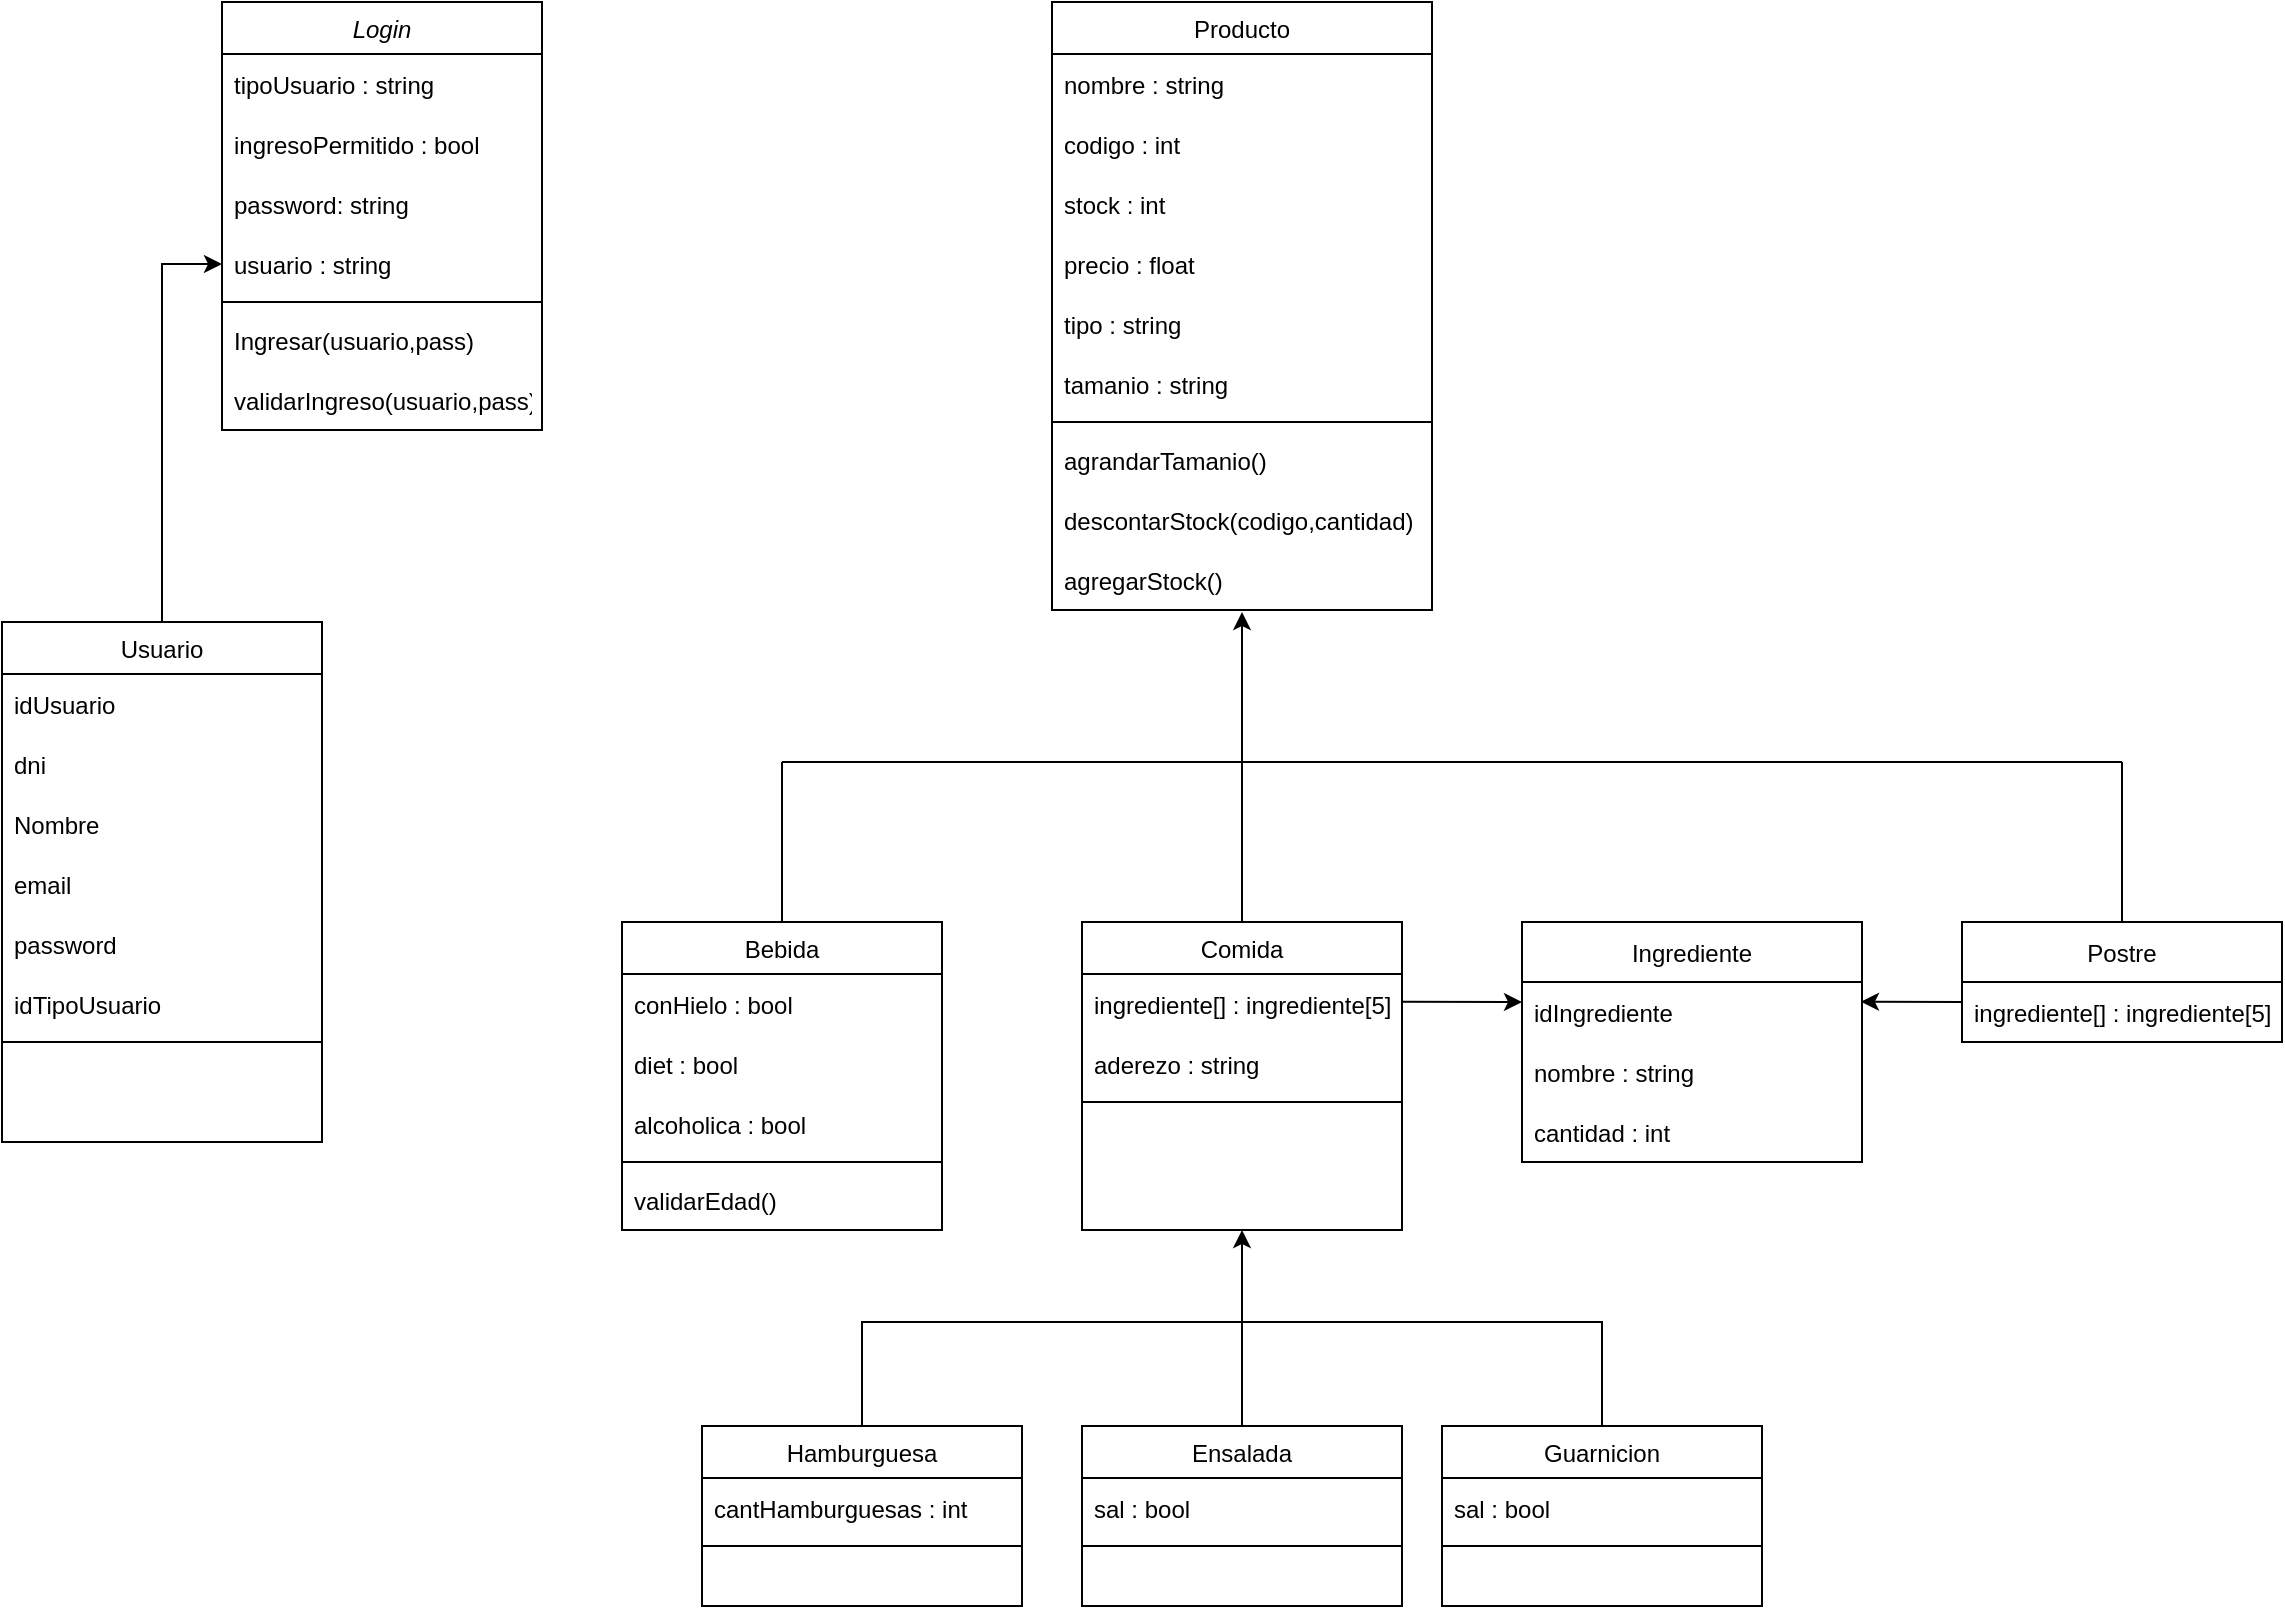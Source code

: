 <mxfile version="18.0.3" type="device"><diagram id="C5RBs43oDa-KdzZeNtuy" name="Page-1"><mxGraphModel dx="1447" dy="767" grid="1" gridSize="5" guides="1" tooltips="1" connect="1" arrows="1" fold="1" page="1" pageScale="1" pageWidth="827" pageHeight="1169" background="#FFFFFF" math="0" shadow="0"><root><mxCell id="WIyWlLk6GJQsqaUBKTNV-0"/><mxCell id="WIyWlLk6GJQsqaUBKTNV-1" parent="WIyWlLk6GJQsqaUBKTNV-0"/><mxCell id="zkfFHV4jXpPFQw0GAbJ--0" value="Login" style="swimlane;fontStyle=2;align=center;verticalAlign=top;childLayout=stackLayout;horizontal=1;startSize=26;horizontalStack=0;resizeParent=1;resizeLast=0;collapsible=1;marginBottom=0;rounded=0;shadow=0;strokeWidth=1;" parent="WIyWlLk6GJQsqaUBKTNV-1" vertex="1"><mxGeometry x="220" y="120" width="160" height="214" as="geometry"><mxRectangle x="230" y="140" width="160" height="26" as="alternateBounds"/></mxGeometry></mxCell><mxCell id="uJZiuVPW-BCh042Yyzsk-121" value="tipoUsuario : string" style="text;strokeColor=none;fillColor=none;align=left;verticalAlign=middle;spacingLeft=4;spacingRight=4;overflow=hidden;points=[[0,0.5],[1,0.5]];portConstraint=eastwest;rotatable=0;" parent="zkfFHV4jXpPFQw0GAbJ--0" vertex="1"><mxGeometry y="26" width="160" height="30" as="geometry"/></mxCell><mxCell id="uJZiuVPW-BCh042Yyzsk-120" value="ingresoPermitido : bool" style="text;strokeColor=none;fillColor=none;align=left;verticalAlign=middle;spacingLeft=4;spacingRight=4;overflow=hidden;points=[[0,0.5],[1,0.5]];portConstraint=eastwest;rotatable=0;" parent="zkfFHV4jXpPFQw0GAbJ--0" vertex="1"><mxGeometry y="56" width="160" height="30" as="geometry"/></mxCell><mxCell id="uJZiuVPW-BCh042Yyzsk-119" value="password: string" style="text;strokeColor=none;fillColor=none;align=left;verticalAlign=middle;spacingLeft=4;spacingRight=4;overflow=hidden;points=[[0,0.5],[1,0.5]];portConstraint=eastwest;rotatable=0;" parent="zkfFHV4jXpPFQw0GAbJ--0" vertex="1"><mxGeometry y="86" width="160" height="30" as="geometry"/></mxCell><mxCell id="uJZiuVPW-BCh042Yyzsk-118" value="usuario : string" style="text;strokeColor=none;fillColor=none;align=left;verticalAlign=middle;spacingLeft=4;spacingRight=4;overflow=hidden;points=[[0,0.5],[1,0.5]];portConstraint=eastwest;rotatable=0;" parent="zkfFHV4jXpPFQw0GAbJ--0" vertex="1"><mxGeometry y="116" width="160" height="30" as="geometry"/></mxCell><mxCell id="zkfFHV4jXpPFQw0GAbJ--4" value="" style="line;html=1;strokeWidth=1;align=left;verticalAlign=middle;spacingTop=-1;spacingLeft=3;spacingRight=3;rotatable=0;labelPosition=right;points=[];portConstraint=eastwest;" parent="zkfFHV4jXpPFQw0GAbJ--0" vertex="1"><mxGeometry y="146" width="160" height="8" as="geometry"/></mxCell><mxCell id="uJZiuVPW-BCh042Yyzsk-13" value="Ingresar(usuario,pass) " style="text;strokeColor=none;fillColor=none;align=left;verticalAlign=middle;spacingLeft=4;spacingRight=4;overflow=hidden;points=[[0,0.5],[1,0.5]];portConstraint=eastwest;rotatable=0;" parent="zkfFHV4jXpPFQw0GAbJ--0" vertex="1"><mxGeometry y="154" width="160" height="30" as="geometry"/></mxCell><mxCell id="uJZiuVPW-BCh042Yyzsk-12" value="validarIngreso(usuario,pass) : bool" style="text;strokeColor=none;fillColor=none;align=left;verticalAlign=middle;spacingLeft=4;spacingRight=4;overflow=hidden;points=[[0,0.5],[1,0.5]];portConstraint=eastwest;rotatable=0;" parent="zkfFHV4jXpPFQw0GAbJ--0" vertex="1"><mxGeometry y="184" width="160" height="30" as="geometry"/></mxCell><mxCell id="uJZiuVPW-BCh042Yyzsk-129" style="edgeStyle=orthogonalEdgeStyle;rounded=0;orthogonalLoop=1;jettySize=auto;html=1;" parent="WIyWlLk6GJQsqaUBKTNV-1" source="zkfFHV4jXpPFQw0GAbJ--6" target="uJZiuVPW-BCh042Yyzsk-118" edge="1"><mxGeometry relative="1" as="geometry"/></mxCell><mxCell id="zkfFHV4jXpPFQw0GAbJ--6" value="Usuario" style="swimlane;fontStyle=0;align=center;verticalAlign=top;childLayout=stackLayout;horizontal=1;startSize=26;horizontalStack=0;resizeParent=1;resizeLast=0;collapsible=1;marginBottom=0;rounded=0;shadow=0;strokeWidth=1;" parent="WIyWlLk6GJQsqaUBKTNV-1" vertex="1"><mxGeometry x="110" y="430" width="160" height="260" as="geometry"><mxRectangle x="130" y="380" width="160" height="26" as="alternateBounds"/></mxGeometry></mxCell><mxCell id="uJZiuVPW-BCh042Yyzsk-123" value="idUsuario" style="text;strokeColor=none;fillColor=none;align=left;verticalAlign=middle;spacingLeft=4;spacingRight=4;overflow=hidden;points=[[0,0.5],[1,0.5]];portConstraint=eastwest;rotatable=0;" parent="zkfFHV4jXpPFQw0GAbJ--6" vertex="1"><mxGeometry y="26" width="160" height="30" as="geometry"/></mxCell><mxCell id="uJZiuVPW-BCh042Yyzsk-124" value="dni" style="text;strokeColor=none;fillColor=none;align=left;verticalAlign=middle;spacingLeft=4;spacingRight=4;overflow=hidden;points=[[0,0.5],[1,0.5]];portConstraint=eastwest;rotatable=0;" parent="zkfFHV4jXpPFQw0GAbJ--6" vertex="1"><mxGeometry y="56" width="160" height="30" as="geometry"/></mxCell><mxCell id="uJZiuVPW-BCh042Yyzsk-125" value="Nombre" style="text;strokeColor=none;fillColor=none;align=left;verticalAlign=middle;spacingLeft=4;spacingRight=4;overflow=hidden;points=[[0,0.5],[1,0.5]];portConstraint=eastwest;rotatable=0;" parent="zkfFHV4jXpPFQw0GAbJ--6" vertex="1"><mxGeometry y="86" width="160" height="30" as="geometry"/></mxCell><mxCell id="uJZiuVPW-BCh042Yyzsk-126" value="email" style="text;strokeColor=none;fillColor=none;align=left;verticalAlign=middle;spacingLeft=4;spacingRight=4;overflow=hidden;points=[[0,0.5],[1,0.5]];portConstraint=eastwest;rotatable=0;" parent="zkfFHV4jXpPFQw0GAbJ--6" vertex="1"><mxGeometry y="116" width="160" height="30" as="geometry"/></mxCell><mxCell id="uJZiuVPW-BCh042Yyzsk-127" value="password" style="text;strokeColor=none;fillColor=none;align=left;verticalAlign=middle;spacingLeft=4;spacingRight=4;overflow=hidden;points=[[0,0.5],[1,0.5]];portConstraint=eastwest;rotatable=0;" parent="zkfFHV4jXpPFQw0GAbJ--6" vertex="1"><mxGeometry y="146" width="160" height="30" as="geometry"/></mxCell><mxCell id="uJZiuVPW-BCh042Yyzsk-128" value="idTipoUsuario" style="text;strokeColor=none;fillColor=none;align=left;verticalAlign=middle;spacingLeft=4;spacingRight=4;overflow=hidden;points=[[0,0.5],[1,0.5]];portConstraint=eastwest;rotatable=0;" parent="zkfFHV4jXpPFQw0GAbJ--6" vertex="1"><mxGeometry y="176" width="160" height="30" as="geometry"/></mxCell><mxCell id="zkfFHV4jXpPFQw0GAbJ--9" value="" style="line;html=1;strokeWidth=1;align=left;verticalAlign=middle;spacingTop=-1;spacingLeft=3;spacingRight=3;rotatable=0;labelPosition=right;points=[];portConstraint=eastwest;" parent="zkfFHV4jXpPFQw0GAbJ--6" vertex="1"><mxGeometry y="206" width="160" height="8" as="geometry"/></mxCell><mxCell id="zkfFHV4jXpPFQw0GAbJ--17" value="Producto" style="swimlane;fontStyle=0;align=center;verticalAlign=top;childLayout=stackLayout;horizontal=1;startSize=26;horizontalStack=0;resizeParent=1;resizeLast=0;collapsible=1;marginBottom=0;rounded=0;shadow=0;strokeWidth=1;" parent="WIyWlLk6GJQsqaUBKTNV-1" vertex="1"><mxGeometry x="635" y="120" width="190" height="304" as="geometry"><mxRectangle x="550" y="140" width="160" height="26" as="alternateBounds"/></mxGeometry></mxCell><mxCell id="uJZiuVPW-BCh042Yyzsk-51" value="nombre : string" style="text;strokeColor=none;fillColor=none;align=left;verticalAlign=middle;spacingLeft=4;spacingRight=4;overflow=hidden;points=[[0,0.5],[1,0.5]];portConstraint=eastwest;rotatable=0;" parent="zkfFHV4jXpPFQw0GAbJ--17" vertex="1"><mxGeometry y="26" width="190" height="30" as="geometry"/></mxCell><mxCell id="uJZiuVPW-BCh042Yyzsk-50" value="codigo : int" style="text;strokeColor=none;fillColor=none;align=left;verticalAlign=middle;spacingLeft=4;spacingRight=4;overflow=hidden;points=[[0,0.5],[1,0.5]];portConstraint=eastwest;rotatable=0;" parent="zkfFHV4jXpPFQw0GAbJ--17" vertex="1"><mxGeometry y="56" width="190" height="30" as="geometry"/></mxCell><mxCell id="uJZiuVPW-BCh042Yyzsk-52" value="stock : int" style="text;strokeColor=none;fillColor=none;align=left;verticalAlign=middle;spacingLeft=4;spacingRight=4;overflow=hidden;points=[[0,0.5],[1,0.5]];portConstraint=eastwest;rotatable=0;" parent="zkfFHV4jXpPFQw0GAbJ--17" vertex="1"><mxGeometry y="86" width="190" height="30" as="geometry"/></mxCell><mxCell id="uJZiuVPW-BCh042Yyzsk-53" value="precio : float" style="text;strokeColor=none;fillColor=none;align=left;verticalAlign=middle;spacingLeft=4;spacingRight=4;overflow=hidden;points=[[0,0.5],[1,0.5]];portConstraint=eastwest;rotatable=0;" parent="zkfFHV4jXpPFQw0GAbJ--17" vertex="1"><mxGeometry y="116" width="190" height="30" as="geometry"/></mxCell><mxCell id="uJZiuVPW-BCh042Yyzsk-54" value="tipo : string" style="text;strokeColor=none;fillColor=none;align=left;verticalAlign=middle;spacingLeft=4;spacingRight=4;overflow=hidden;points=[[0,0.5],[1,0.5]];portConstraint=eastwest;rotatable=0;" parent="zkfFHV4jXpPFQw0GAbJ--17" vertex="1"><mxGeometry y="146" width="190" height="30" as="geometry"/></mxCell><mxCell id="uJZiuVPW-BCh042Yyzsk-55" value="tamanio : string" style="text;strokeColor=none;fillColor=none;align=left;verticalAlign=middle;spacingLeft=4;spacingRight=4;overflow=hidden;points=[[0,0.5],[1,0.5]];portConstraint=eastwest;rotatable=0;" parent="zkfFHV4jXpPFQw0GAbJ--17" vertex="1"><mxGeometry y="176" width="190" height="30" as="geometry"/></mxCell><mxCell id="zkfFHV4jXpPFQw0GAbJ--23" value="" style="line;html=1;strokeWidth=1;align=left;verticalAlign=middle;spacingTop=-1;spacingLeft=3;spacingRight=3;rotatable=0;labelPosition=right;points=[];portConstraint=eastwest;" parent="zkfFHV4jXpPFQw0GAbJ--17" vertex="1"><mxGeometry y="206" width="190" height="8" as="geometry"/></mxCell><mxCell id="uJZiuVPW-BCh042Yyzsk-64" value="agrandarTamanio()" style="text;strokeColor=none;fillColor=none;align=left;verticalAlign=middle;spacingLeft=4;spacingRight=4;overflow=hidden;points=[[0,0.5],[1,0.5]];portConstraint=eastwest;rotatable=0;" parent="zkfFHV4jXpPFQw0GAbJ--17" vertex="1"><mxGeometry y="214" width="190" height="30" as="geometry"/></mxCell><mxCell id="uJZiuVPW-BCh042Yyzsk-63" value="descontarStock(codigo,cantidad)" style="text;strokeColor=none;fillColor=none;align=left;verticalAlign=middle;spacingLeft=4;spacingRight=4;overflow=hidden;points=[[0,0.5],[1,0.5]];portConstraint=eastwest;rotatable=0;" parent="zkfFHV4jXpPFQw0GAbJ--17" vertex="1"><mxGeometry y="244" width="190" height="30" as="geometry"/></mxCell><mxCell id="uJZiuVPW-BCh042Yyzsk-62" value="agregarStock()" style="text;strokeColor=none;fillColor=none;align=left;verticalAlign=middle;spacingLeft=4;spacingRight=4;overflow=hidden;points=[[0,0.5],[1,0.5]];portConstraint=eastwest;rotatable=0;" parent="zkfFHV4jXpPFQw0GAbJ--17" vertex="1"><mxGeometry y="274" width="190" height="30" as="geometry"/></mxCell><mxCell id="uJZiuVPW-BCh042Yyzsk-39" value="Ingrediente" style="swimlane;fontStyle=0;childLayout=stackLayout;horizontal=1;startSize=30;horizontalStack=0;resizeParent=1;resizeParentMax=0;resizeLast=0;collapsible=1;marginBottom=0;" parent="WIyWlLk6GJQsqaUBKTNV-1" vertex="1"><mxGeometry x="870" y="580" width="170" height="120" as="geometry"/></mxCell><mxCell id="uJZiuVPW-BCh042Yyzsk-40" value="idIngrediente" style="text;strokeColor=none;fillColor=none;align=left;verticalAlign=middle;spacingLeft=4;spacingRight=4;overflow=hidden;points=[[0,0.5],[1,0.5]];portConstraint=eastwest;rotatable=0;" parent="uJZiuVPW-BCh042Yyzsk-39" vertex="1"><mxGeometry y="30" width="170" height="30" as="geometry"/></mxCell><mxCell id="uJZiuVPW-BCh042Yyzsk-41" value="nombre : string" style="text;strokeColor=none;fillColor=none;align=left;verticalAlign=middle;spacingLeft=4;spacingRight=4;overflow=hidden;points=[[0,0.5],[1,0.5]];portConstraint=eastwest;rotatable=0;" parent="uJZiuVPW-BCh042Yyzsk-39" vertex="1"><mxGeometry y="60" width="170" height="30" as="geometry"/></mxCell><mxCell id="uJZiuVPW-BCh042Yyzsk-42" value="cantidad : int" style="text;strokeColor=none;fillColor=none;align=left;verticalAlign=middle;spacingLeft=4;spacingRight=4;overflow=hidden;points=[[0,0.5],[1,0.5]];portConstraint=eastwest;rotatable=0;" parent="uJZiuVPW-BCh042Yyzsk-39" vertex="1"><mxGeometry y="90" width="170" height="30" as="geometry"/></mxCell><mxCell id="uJZiuVPW-BCh042Yyzsk-43" value="Postre" style="swimlane;fontStyle=0;childLayout=stackLayout;horizontal=1;startSize=30;horizontalStack=0;resizeParent=1;resizeParentMax=0;resizeLast=0;collapsible=1;marginBottom=0;" parent="WIyWlLk6GJQsqaUBKTNV-1" vertex="1"><mxGeometry x="1090" y="580" width="160" height="60" as="geometry"/></mxCell><mxCell id="uJZiuVPW-BCh042Yyzsk-44" value="ingrediente[] : ingrediente[5]" style="text;strokeColor=none;fillColor=none;align=left;verticalAlign=middle;spacingLeft=4;spacingRight=4;overflow=hidden;points=[[0,0.5],[1,0.5]];portConstraint=eastwest;rotatable=0;" parent="uJZiuVPW-BCh042Yyzsk-43" vertex="1"><mxGeometry y="30" width="160" height="30" as="geometry"/></mxCell><mxCell id="uJZiuVPW-BCh042Yyzsk-49" style="edgeStyle=orthogonalEdgeStyle;rounded=0;orthogonalLoop=1;jettySize=auto;html=1;entryX=0.997;entryY=0.329;entryDx=0;entryDy=0;entryPerimeter=0;" parent="WIyWlLk6GJQsqaUBKTNV-1" target="uJZiuVPW-BCh042Yyzsk-40" edge="1"><mxGeometry relative="1" as="geometry"><Array as="points"><mxPoint x="1090" y="620"/></Array><mxPoint x="1090" y="620" as="sourcePoint"/></mxGeometry></mxCell><mxCell id="uJZiuVPW-BCh042Yyzsk-65" value="Bebida" style="swimlane;fontStyle=0;align=center;verticalAlign=top;childLayout=stackLayout;horizontal=1;startSize=26;horizontalStack=0;resizeParent=1;resizeLast=0;collapsible=1;marginBottom=0;rounded=0;shadow=0;strokeWidth=1;" parent="WIyWlLk6GJQsqaUBKTNV-1" vertex="1"><mxGeometry x="420" y="580" width="160" height="154" as="geometry"><mxRectangle x="340" y="380" width="170" height="26" as="alternateBounds"/></mxGeometry></mxCell><mxCell id="uJZiuVPW-BCh042Yyzsk-73" value="conHielo : bool" style="text;strokeColor=none;fillColor=none;align=left;verticalAlign=middle;spacingLeft=4;spacingRight=4;overflow=hidden;points=[[0,0.5],[1,0.5]];portConstraint=eastwest;rotatable=0;" parent="uJZiuVPW-BCh042Yyzsk-65" vertex="1"><mxGeometry y="26" width="160" height="30" as="geometry"/></mxCell><mxCell id="uJZiuVPW-BCh042Yyzsk-72" value="diet : bool" style="text;strokeColor=none;fillColor=none;align=left;verticalAlign=middle;spacingLeft=4;spacingRight=4;overflow=hidden;points=[[0,0.5],[1,0.5]];portConstraint=eastwest;rotatable=0;" parent="uJZiuVPW-BCh042Yyzsk-65" vertex="1"><mxGeometry y="56" width="160" height="30" as="geometry"/></mxCell><mxCell id="uJZiuVPW-BCh042Yyzsk-71" value="alcoholica : bool" style="text;strokeColor=none;fillColor=none;align=left;verticalAlign=middle;spacingLeft=4;spacingRight=4;overflow=hidden;points=[[0,0.5],[1,0.5]];portConstraint=eastwest;rotatable=0;" parent="uJZiuVPW-BCh042Yyzsk-65" vertex="1"><mxGeometry y="86" width="160" height="30" as="geometry"/></mxCell><mxCell id="uJZiuVPW-BCh042Yyzsk-67" value="" style="line;html=1;strokeWidth=1;align=left;verticalAlign=middle;spacingTop=-1;spacingLeft=3;spacingRight=3;rotatable=0;labelPosition=right;points=[];portConstraint=eastwest;" parent="uJZiuVPW-BCh042Yyzsk-65" vertex="1"><mxGeometry y="116" width="160" height="8" as="geometry"/></mxCell><mxCell id="uJZiuVPW-BCh042Yyzsk-74" value="validarEdad()" style="text;strokeColor=none;fillColor=none;align=left;verticalAlign=middle;spacingLeft=4;spacingRight=4;overflow=hidden;points=[[0,0.5],[1,0.5]];portConstraint=eastwest;rotatable=0;" parent="uJZiuVPW-BCh042Yyzsk-65" vertex="1"><mxGeometry y="124" width="160" height="30" as="geometry"/></mxCell><mxCell id="uJZiuVPW-BCh042Yyzsk-75" value="Comida" style="swimlane;fontStyle=0;align=center;verticalAlign=top;childLayout=stackLayout;horizontal=1;startSize=26;horizontalStack=0;resizeParent=1;resizeLast=0;collapsible=1;marginBottom=0;rounded=0;shadow=0;strokeWidth=1;" parent="WIyWlLk6GJQsqaUBKTNV-1" vertex="1"><mxGeometry x="650" y="580" width="160" height="154" as="geometry"><mxRectangle x="340" y="380" width="170" height="26" as="alternateBounds"/></mxGeometry></mxCell><mxCell id="uJZiuVPW-BCh042Yyzsk-81" value="ingrediente[] : ingrediente[5]" style="text;strokeColor=none;fillColor=none;align=left;verticalAlign=middle;spacingLeft=4;spacingRight=4;overflow=hidden;points=[[0,0.5],[1,0.5]];portConstraint=eastwest;rotatable=0;" parent="uJZiuVPW-BCh042Yyzsk-75" vertex="1"><mxGeometry y="26" width="160" height="30" as="geometry"/></mxCell><mxCell id="uJZiuVPW-BCh042Yyzsk-82" value="aderezo : string" style="text;strokeColor=none;fillColor=none;align=left;verticalAlign=middle;spacingLeft=4;spacingRight=4;overflow=hidden;points=[[0,0.5],[1,0.5]];portConstraint=eastwest;rotatable=0;" parent="uJZiuVPW-BCh042Yyzsk-75" vertex="1"><mxGeometry y="56" width="160" height="30" as="geometry"/></mxCell><mxCell id="uJZiuVPW-BCh042Yyzsk-79" value="" style="line;html=1;strokeWidth=1;align=left;verticalAlign=middle;spacingTop=-1;spacingLeft=3;spacingRight=3;rotatable=0;labelPosition=right;points=[];portConstraint=eastwest;" parent="uJZiuVPW-BCh042Yyzsk-75" vertex="1"><mxGeometry y="86" width="160" height="8" as="geometry"/></mxCell><mxCell id="uJZiuVPW-BCh042Yyzsk-83" value="Hamburguesa" style="swimlane;fontStyle=0;align=center;verticalAlign=top;childLayout=stackLayout;horizontal=1;startSize=26;horizontalStack=0;resizeParent=1;resizeLast=0;collapsible=1;marginBottom=0;rounded=0;shadow=0;strokeWidth=1;" parent="WIyWlLk6GJQsqaUBKTNV-1" vertex="1"><mxGeometry x="460" y="832" width="160" height="90" as="geometry"><mxRectangle x="340" y="380" width="170" height="26" as="alternateBounds"/></mxGeometry></mxCell><mxCell id="uJZiuVPW-BCh042Yyzsk-92" value="cantHamburguesas : int" style="text;strokeColor=none;fillColor=none;align=left;verticalAlign=middle;spacingLeft=4;spacingRight=4;overflow=hidden;points=[[0,0.5],[1,0.5]];portConstraint=eastwest;rotatable=0;" parent="uJZiuVPW-BCh042Yyzsk-83" vertex="1"><mxGeometry y="26" width="160" height="30" as="geometry"/></mxCell><mxCell id="uJZiuVPW-BCh042Yyzsk-85" value="" style="line;html=1;strokeWidth=1;align=left;verticalAlign=middle;spacingTop=-1;spacingLeft=3;spacingRight=3;rotatable=0;labelPosition=right;points=[];portConstraint=eastwest;" parent="uJZiuVPW-BCh042Yyzsk-83" vertex="1"><mxGeometry y="56" width="160" height="8" as="geometry"/></mxCell><mxCell id="uJZiuVPW-BCh042Yyzsk-96" style="edgeStyle=orthogonalEdgeStyle;rounded=0;orthogonalLoop=1;jettySize=auto;html=1;entryX=0.5;entryY=1;entryDx=0;entryDy=0;" parent="WIyWlLk6GJQsqaUBKTNV-1" source="uJZiuVPW-BCh042Yyzsk-86" target="uJZiuVPW-BCh042Yyzsk-75" edge="1"><mxGeometry relative="1" as="geometry"/></mxCell><mxCell id="uJZiuVPW-BCh042Yyzsk-86" value="Ensalada" style="swimlane;fontStyle=0;align=center;verticalAlign=top;childLayout=stackLayout;horizontal=1;startSize=26;horizontalStack=0;resizeParent=1;resizeLast=0;collapsible=1;marginBottom=0;rounded=0;shadow=0;strokeWidth=1;" parent="WIyWlLk6GJQsqaUBKTNV-1" vertex="1"><mxGeometry x="650" y="832" width="160" height="90" as="geometry"><mxRectangle x="340" y="380" width="170" height="26" as="alternateBounds"/></mxGeometry></mxCell><mxCell id="uJZiuVPW-BCh042Yyzsk-93" value="sal : bool" style="text;strokeColor=none;fillColor=none;align=left;verticalAlign=middle;spacingLeft=4;spacingRight=4;overflow=hidden;points=[[0,0.5],[1,0.5]];portConstraint=eastwest;rotatable=0;" parent="uJZiuVPW-BCh042Yyzsk-86" vertex="1"><mxGeometry y="26" width="160" height="30" as="geometry"/></mxCell><mxCell id="uJZiuVPW-BCh042Yyzsk-88" value="" style="line;html=1;strokeWidth=1;align=left;verticalAlign=middle;spacingTop=-1;spacingLeft=3;spacingRight=3;rotatable=0;labelPosition=right;points=[];portConstraint=eastwest;" parent="uJZiuVPW-BCh042Yyzsk-86" vertex="1"><mxGeometry y="56" width="160" height="8" as="geometry"/></mxCell><mxCell id="uJZiuVPW-BCh042Yyzsk-89" value="Guarnicion" style="swimlane;fontStyle=0;align=center;verticalAlign=top;childLayout=stackLayout;horizontal=1;startSize=26;horizontalStack=0;resizeParent=1;resizeLast=0;collapsible=1;marginBottom=0;rounded=0;shadow=0;strokeWidth=1;" parent="WIyWlLk6GJQsqaUBKTNV-1" vertex="1"><mxGeometry x="830" y="832" width="160" height="90" as="geometry"><mxRectangle x="340" y="380" width="170" height="26" as="alternateBounds"/></mxGeometry></mxCell><mxCell id="uJZiuVPW-BCh042Yyzsk-94" value="sal : bool" style="text;strokeColor=none;fillColor=none;align=left;verticalAlign=middle;spacingLeft=4;spacingRight=4;overflow=hidden;points=[[0,0.5],[1,0.5]];portConstraint=eastwest;rotatable=0;" parent="uJZiuVPW-BCh042Yyzsk-89" vertex="1"><mxGeometry y="26" width="160" height="30" as="geometry"/></mxCell><mxCell id="uJZiuVPW-BCh042Yyzsk-91" value="" style="line;html=1;strokeWidth=1;align=left;verticalAlign=middle;spacingTop=-1;spacingLeft=3;spacingRight=3;rotatable=0;labelPosition=right;points=[];portConstraint=eastwest;" parent="uJZiuVPW-BCh042Yyzsk-89" vertex="1"><mxGeometry y="56" width="160" height="8" as="geometry"/></mxCell><mxCell id="uJZiuVPW-BCh042Yyzsk-107" style="edgeStyle=orthogonalEdgeStyle;rounded=0;orthogonalLoop=1;jettySize=auto;html=1;exitX=1;exitY=0.463;exitDx=0;exitDy=0;exitPerimeter=0;" parent="WIyWlLk6GJQsqaUBKTNV-1" source="uJZiuVPW-BCh042Yyzsk-81" edge="1"><mxGeometry relative="1" as="geometry"><mxPoint x="810" y="625" as="sourcePoint"/><mxPoint x="870" y="620" as="targetPoint"/><Array as="points"><mxPoint x="811" y="620"/></Array></mxGeometry></mxCell><mxCell id="6Xixv63HqkNo4qk6TWfH-1" value="" style="endArrow=none;html=1;rounded=0;" parent="WIyWlLk6GJQsqaUBKTNV-1" edge="1"><mxGeometry width="50" height="50" relative="1" as="geometry"><mxPoint x="805" y="500" as="sourcePoint"/><mxPoint x="1170" y="500" as="targetPoint"/></mxGeometry></mxCell><mxCell id="6Xixv63HqkNo4qk6TWfH-2" value="" style="endArrow=none;html=1;rounded=0;" parent="WIyWlLk6GJQsqaUBKTNV-1" edge="1"><mxGeometry width="50" height="50" relative="1" as="geometry"><mxPoint x="500" y="500" as="sourcePoint"/><mxPoint x="805" y="500" as="targetPoint"/></mxGeometry></mxCell><mxCell id="6Xixv63HqkNo4qk6TWfH-3" value="" style="endArrow=none;html=1;rounded=0;exitX=0.5;exitY=0;exitDx=0;exitDy=0;" parent="WIyWlLk6GJQsqaUBKTNV-1" source="uJZiuVPW-BCh042Yyzsk-75" edge="1"><mxGeometry width="50" height="50" relative="1" as="geometry"><mxPoint x="820" y="640" as="sourcePoint"/><mxPoint x="730" y="500" as="targetPoint"/><Array as="points"/></mxGeometry></mxCell><mxCell id="6Xixv63HqkNo4qk6TWfH-4" value="" style="endArrow=none;html=1;rounded=0;exitX=0.5;exitY=0;exitDx=0;exitDy=0;" parent="WIyWlLk6GJQsqaUBKTNV-1" source="uJZiuVPW-BCh042Yyzsk-43" edge="1"><mxGeometry width="50" height="50" relative="1" as="geometry"><mxPoint x="820" y="640" as="sourcePoint"/><mxPoint x="1170" y="500" as="targetPoint"/></mxGeometry></mxCell><mxCell id="6Xixv63HqkNo4qk6TWfH-5" value="" style="endArrow=none;html=1;rounded=0;exitX=0.5;exitY=0;exitDx=0;exitDy=0;" parent="WIyWlLk6GJQsqaUBKTNV-1" source="uJZiuVPW-BCh042Yyzsk-65" edge="1"><mxGeometry width="50" height="50" relative="1" as="geometry"><mxPoint x="820" y="640" as="sourcePoint"/><mxPoint x="500" y="500" as="targetPoint"/><Array as="points"><mxPoint x="500" y="500"/></Array></mxGeometry></mxCell><mxCell id="6Xixv63HqkNo4qk6TWfH-6" value="" style="endArrow=classic;html=1;rounded=0;" parent="WIyWlLk6GJQsqaUBKTNV-1" edge="1"><mxGeometry width="50" height="50" relative="1" as="geometry"><mxPoint x="730" y="500" as="sourcePoint"/><mxPoint x="730" y="425" as="targetPoint"/></mxGeometry></mxCell><mxCell id="6Xixv63HqkNo4qk6TWfH-7" value="" style="endArrow=none;html=1;rounded=0;exitX=0.5;exitY=0;exitDx=0;exitDy=0;" parent="WIyWlLk6GJQsqaUBKTNV-1" edge="1" source="uJZiuVPW-BCh042Yyzsk-83"><mxGeometry width="50" height="50" relative="1" as="geometry"><mxPoint x="540" y="830" as="sourcePoint"/><mxPoint x="730" y="780" as="targetPoint"/><Array as="points"><mxPoint x="540" y="780"/></Array></mxGeometry></mxCell><mxCell id="6Xixv63HqkNo4qk6TWfH-8" value="" style="endArrow=none;html=1;rounded=0;entryX=0.5;entryY=0;entryDx=0;entryDy=0;" parent="WIyWlLk6GJQsqaUBKTNV-1" target="uJZiuVPW-BCh042Yyzsk-89" edge="1"><mxGeometry width="50" height="50" relative="1" as="geometry"><mxPoint x="730" y="780" as="sourcePoint"/><mxPoint x="910" y="830" as="targetPoint"/><Array as="points"><mxPoint x="910" y="780"/></Array></mxGeometry></mxCell></root></mxGraphModel></diagram></mxfile>